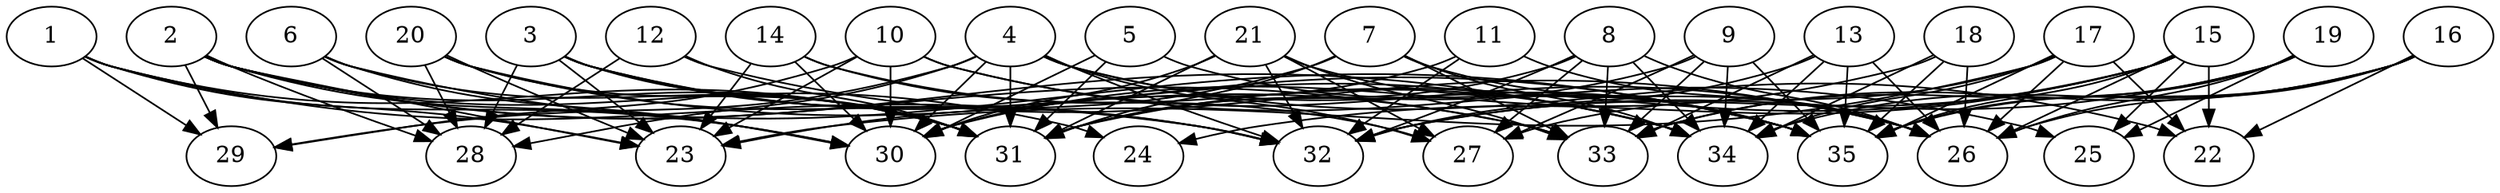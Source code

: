 // DAG automatically generated by daggen at Tue Aug  6 16:28:02 2019
// ./daggen --dot -n 35 --ccr 0.5 --fat 0.8 --regular 0.5 --density 0.6 --mindata 5242880 --maxdata 52428800 
digraph G {
  1 [size="19636224", alpha="0.08", expect_size="9818112"] 
  1 -> 23 [size ="9818112"]
  1 -> 29 [size ="9818112"]
  1 -> 30 [size ="9818112"]
  1 -> 31 [size ="9818112"]
  1 -> 32 [size ="9818112"]
  2 [size="11831296", alpha="0.05", expect_size="5915648"] 
  2 -> 23 [size ="5915648"]
  2 -> 24 [size ="5915648"]
  2 -> 28 [size ="5915648"]
  2 -> 29 [size ="5915648"]
  2 -> 30 [size ="5915648"]
  2 -> 31 [size ="5915648"]
  2 -> 33 [size ="5915648"]
  2 -> 34 [size ="5915648"]
  3 [size="35438592", alpha="0.06", expect_size="17719296"] 
  3 -> 23 [size ="17719296"]
  3 -> 28 [size ="17719296"]
  3 -> 31 [size ="17719296"]
  3 -> 32 [size ="17719296"]
  3 -> 33 [size ="17719296"]
  3 -> 34 [size ="17719296"]
  4 [size="55105536", alpha="0.13", expect_size="27552768"] 
  4 -> 22 [size ="27552768"]
  4 -> 27 [size ="27552768"]
  4 -> 28 [size ="27552768"]
  4 -> 29 [size ="27552768"]
  4 -> 30 [size ="27552768"]
  4 -> 31 [size ="27552768"]
  4 -> 32 [size ="27552768"]
  4 -> 35 [size ="27552768"]
  5 [size="28962816", alpha="0.17", expect_size="14481408"] 
  5 -> 30 [size ="14481408"]
  5 -> 31 [size ="14481408"]
  5 -> 35 [size ="14481408"]
  6 [size="25303040", alpha="0.05", expect_size="12651520"] 
  6 -> 28 [size ="12651520"]
  6 -> 30 [size ="12651520"]
  6 -> 31 [size ="12651520"]
  6 -> 35 [size ="12651520"]
  7 [size="70887424", alpha="0.06", expect_size="35443712"] 
  7 -> 23 [size ="35443712"]
  7 -> 26 [size ="35443712"]
  7 -> 31 [size ="35443712"]
  7 -> 33 [size ="35443712"]
  7 -> 34 [size ="35443712"]
  8 [size="82376704", alpha="0.05", expect_size="41188352"] 
  8 -> 26 [size ="41188352"]
  8 -> 27 [size ="41188352"]
  8 -> 31 [size ="41188352"]
  8 -> 32 [size ="41188352"]
  8 -> 33 [size ="41188352"]
  8 -> 34 [size ="41188352"]
  9 [size="19159040", alpha="0.06", expect_size="9579520"] 
  9 -> 27 [size ="9579520"]
  9 -> 31 [size ="9579520"]
  9 -> 33 [size ="9579520"]
  9 -> 34 [size ="9579520"]
  9 -> 35 [size ="9579520"]
  10 [size="12064768", alpha="0.02", expect_size="6032384"] 
  10 -> 23 [size ="6032384"]
  10 -> 25 [size ="6032384"]
  10 -> 26 [size ="6032384"]
  10 -> 29 [size ="6032384"]
  10 -> 30 [size ="6032384"]
  11 [size="84699136", alpha="0.12", expect_size="42349568"] 
  11 -> 26 [size ="42349568"]
  11 -> 30 [size ="42349568"]
  11 -> 32 [size ="42349568"]
  12 [size="26959872", alpha="0.02", expect_size="13479936"] 
  12 -> 26 [size ="13479936"]
  12 -> 28 [size ="13479936"]
  12 -> 31 [size ="13479936"]
  13 [size="51724288", alpha="0.06", expect_size="25862144"] 
  13 -> 26 [size ="25862144"]
  13 -> 32 [size ="25862144"]
  13 -> 33 [size ="25862144"]
  13 -> 34 [size ="25862144"]
  13 -> 35 [size ="25862144"]
  14 [size="79966208", alpha="0.05", expect_size="39983104"] 
  14 -> 23 [size ="39983104"]
  14 -> 27 [size ="39983104"]
  14 -> 30 [size ="39983104"]
  14 -> 34 [size ="39983104"]
  15 [size="45821952", alpha="0.17", expect_size="22910976"] 
  15 -> 22 [size ="22910976"]
  15 -> 24 [size ="22910976"]
  15 -> 25 [size ="22910976"]
  15 -> 26 [size ="22910976"]
  15 -> 31 [size ="22910976"]
  15 -> 32 [size ="22910976"]
  15 -> 35 [size ="22910976"]
  16 [size="33347584", alpha="0.01", expect_size="16673792"] 
  16 -> 22 [size ="16673792"]
  16 -> 26 [size ="16673792"]
  16 -> 33 [size ="16673792"]
  16 -> 34 [size ="16673792"]
  16 -> 35 [size ="16673792"]
  17 [size="56977408", alpha="0.14", expect_size="28488704"] 
  17 -> 22 [size ="28488704"]
  17 -> 23 [size ="28488704"]
  17 -> 26 [size ="28488704"]
  17 -> 27 [size ="28488704"]
  17 -> 34 [size ="28488704"]
  17 -> 35 [size ="28488704"]
  18 [size="86546432", alpha="0.15", expect_size="43273216"] 
  18 -> 26 [size ="43273216"]
  18 -> 30 [size ="43273216"]
  18 -> 34 [size ="43273216"]
  18 -> 35 [size ="43273216"]
  19 [size="14706688", alpha="0.12", expect_size="7353344"] 
  19 -> 25 [size ="7353344"]
  19 -> 26 [size ="7353344"]
  19 -> 32 [size ="7353344"]
  19 -> 33 [size ="7353344"]
  19 -> 35 [size ="7353344"]
  20 [size="43663360", alpha="0.05", expect_size="21831680"] 
  20 -> 23 [size ="21831680"]
  20 -> 28 [size ="21831680"]
  20 -> 31 [size ="21831680"]
  20 -> 32 [size ="21831680"]
  20 -> 35 [size ="21831680"]
  21 [size="51855360", alpha="0.00", expect_size="25927680"] 
  21 -> 27 [size ="25927680"]
  21 -> 30 [size ="25927680"]
  21 -> 31 [size ="25927680"]
  21 -> 32 [size ="25927680"]
  21 -> 33 [size ="25927680"]
  21 -> 35 [size ="25927680"]
  22 [size="16371712", alpha="0.15", expect_size="8185856"] 
  23 [size="25970688", alpha="0.16", expect_size="12985344"] 
  24 [size="56084480", alpha="0.06", expect_size="28042240"] 
  25 [size="79380480", alpha="0.00", expect_size="39690240"] 
  26 [size="64159744", alpha="0.17", expect_size="32079872"] 
  27 [size="67704832", alpha="0.07", expect_size="33852416"] 
  28 [size="40364032", alpha="0.12", expect_size="20182016"] 
  29 [size="18139136", alpha="0.19", expect_size="9069568"] 
  30 [size="74440704", alpha="0.07", expect_size="37220352"] 
  31 [size="98285568", alpha="0.10", expect_size="49142784"] 
  32 [size="98826240", alpha="0.17", expect_size="49413120"] 
  33 [size="77408256", alpha="0.12", expect_size="38704128"] 
  34 [size="58986496", alpha="0.02", expect_size="29493248"] 
  35 [size="88180736", alpha="0.19", expect_size="44090368"] 
}
